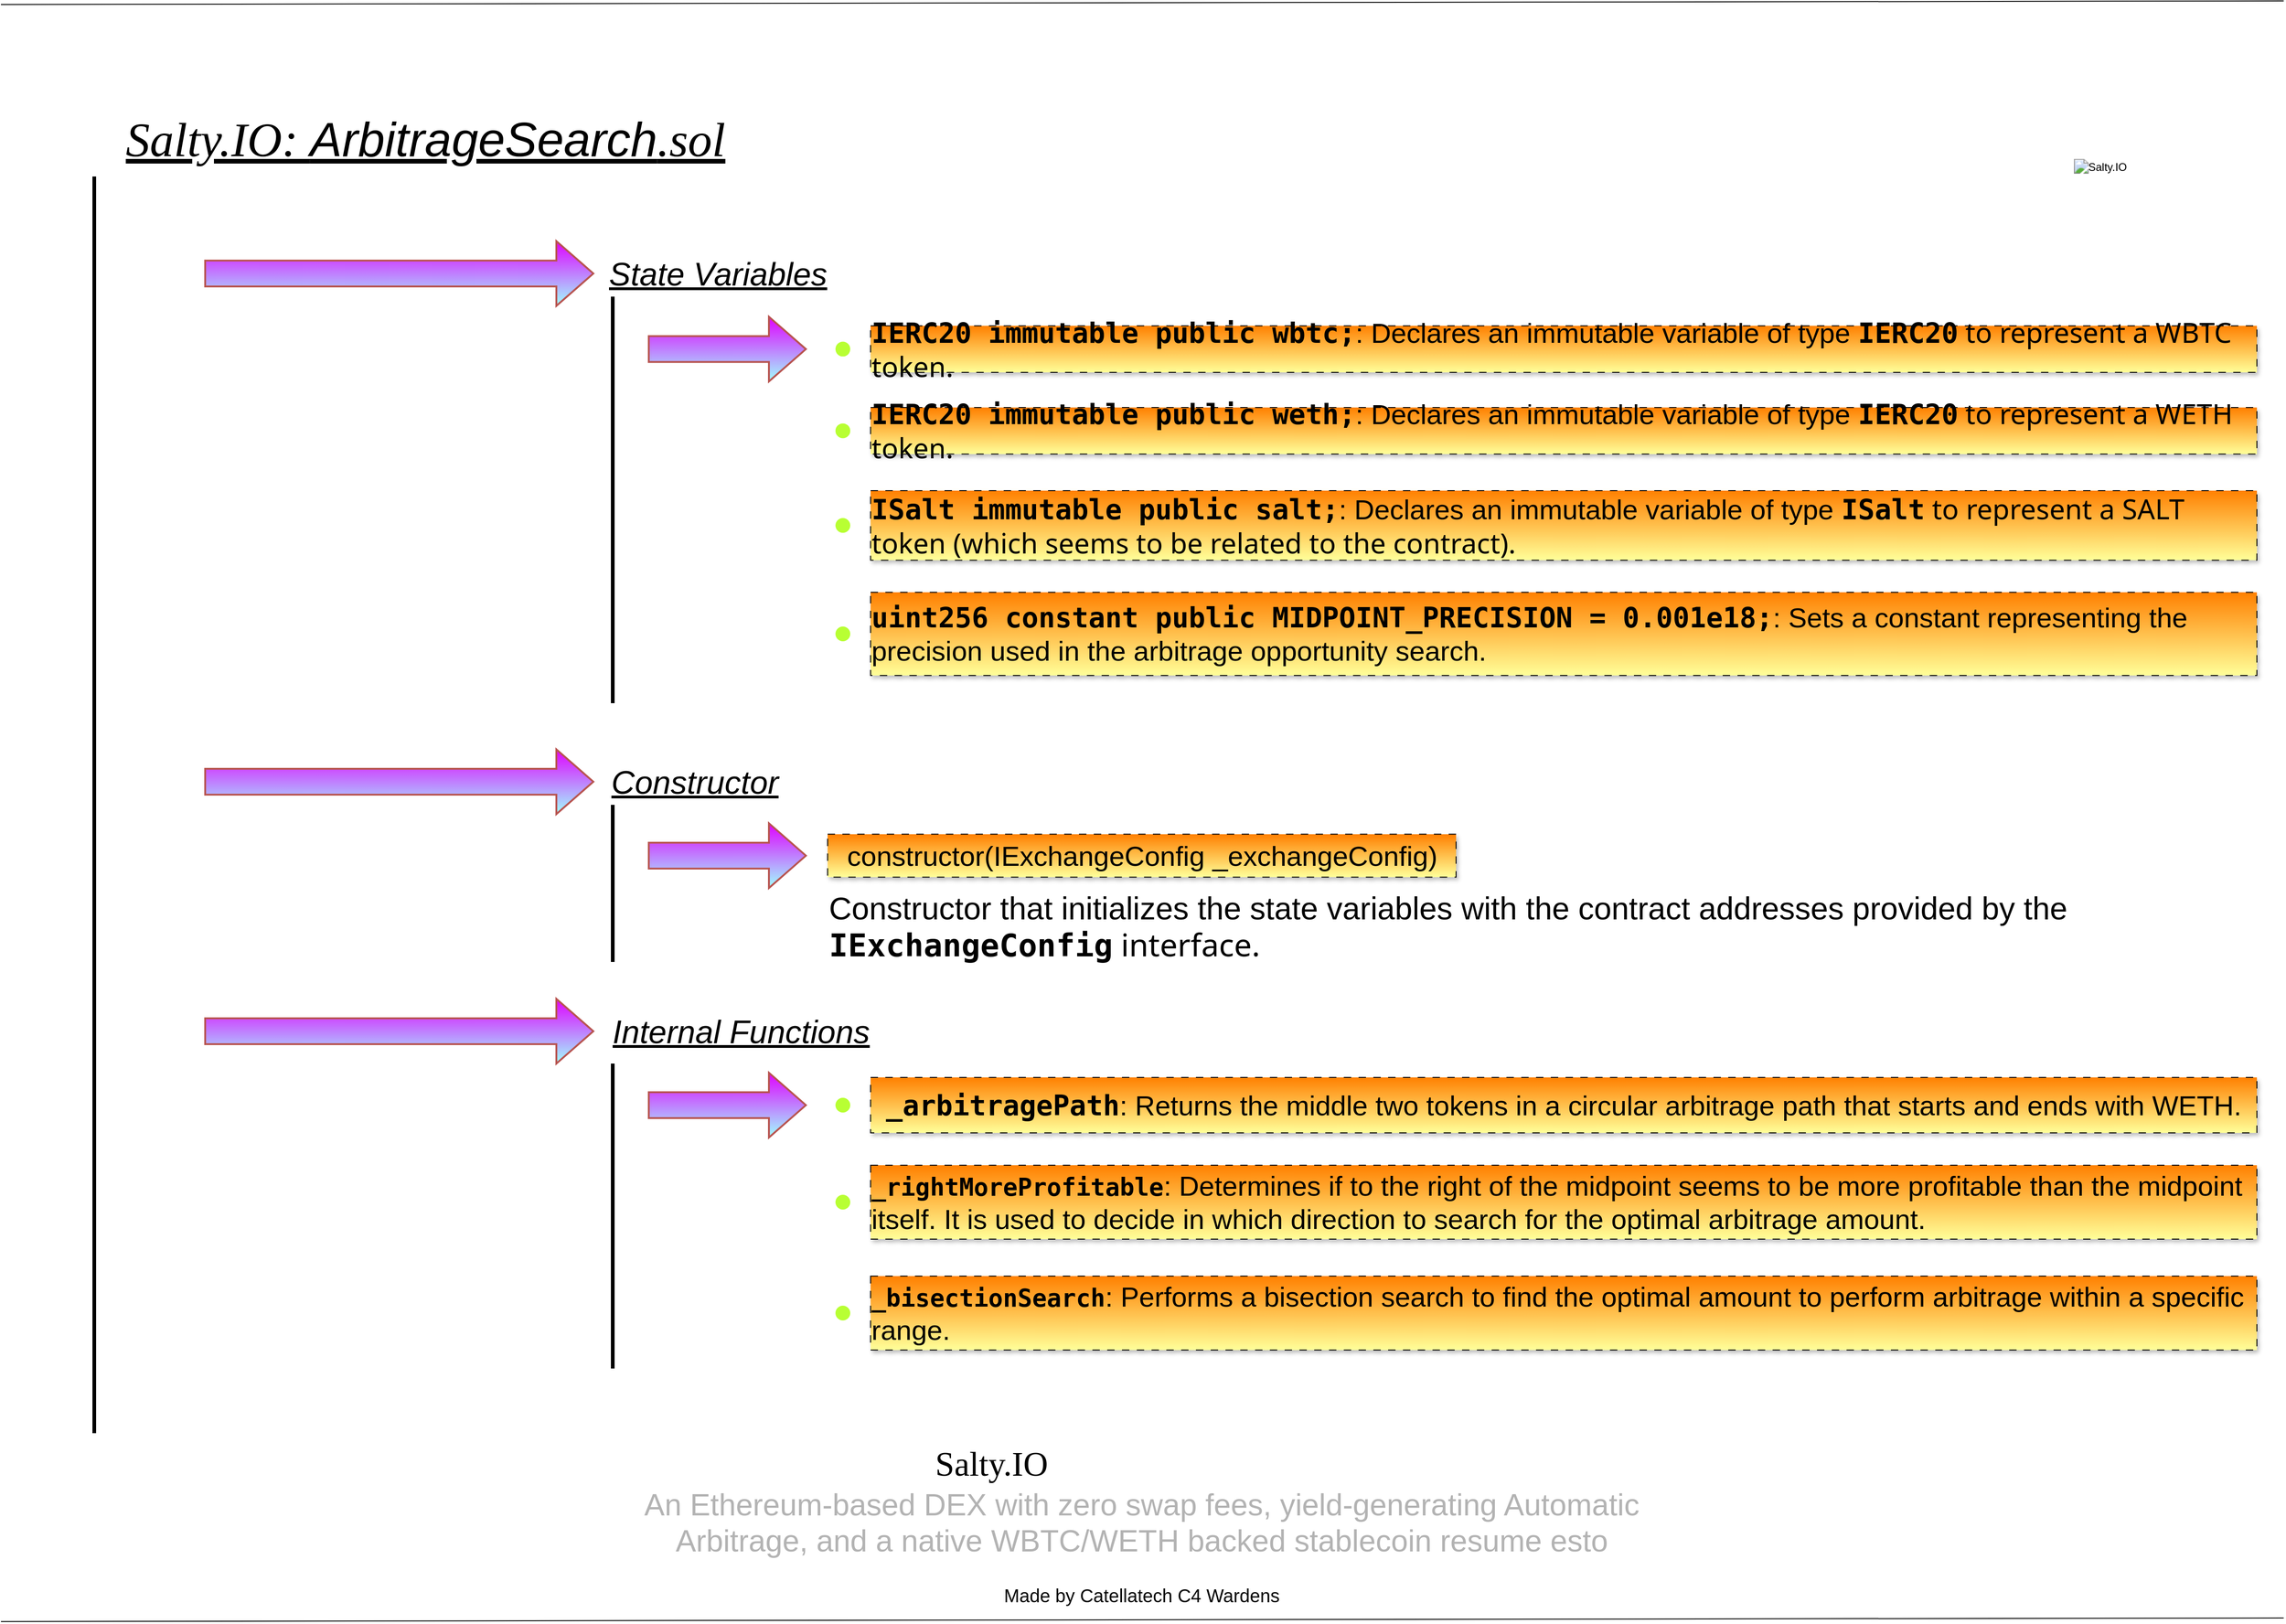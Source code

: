 <mxfile version="23.0.2" type="github">
  <diagram name="Página-1" id="WYHWb9xNBGUlFSOw_rcy">
    <mxGraphModel dx="2812" dy="1070" grid="1" gridSize="10" guides="1" tooltips="1" connect="1" arrows="1" fold="1" page="1" pageScale="1" pageWidth="827" pageHeight="1169" math="0" shadow="0">
      <root>
        <mxCell id="0" />
        <mxCell id="1" parent="0" />
        <mxCell id="pREkOzerDwGeRCU7FLr3-1" value="" style="html=1;shadow=0;align=center;verticalAlign=middle;shape=mxgraph.arrows2.arrow;dy=0.6;dx=40;direction=east;notch=0;rounded=0;fontFamily=Helvetica;fontSize=12;fontColor=default;fillColor=#DF00FF;gradientColor=#a0fefd;strokeColor=#b85450;strokeWidth=2;" vertex="1" parent="1">
          <mxGeometry x="-600" y="300" width="420" height="70" as="geometry" />
        </mxCell>
        <mxCell id="pREkOzerDwGeRCU7FLr3-2" value="&lt;div style=&quot;text-align: left;&quot;&gt;&lt;font style=&quot;font-size: 35px;&quot;&gt;&lt;i style=&quot;&quot;&gt;&lt;u style=&quot;&quot;&gt;State Variables&lt;/u&gt;&lt;/i&gt;&lt;/font&gt;&lt;br&gt;&lt;/div&gt;" style="rounded=0;whiteSpace=wrap;html=1;fontFamily=Helvetica;fontSize=11;fillColor=none;align=center;dashed=1;strokeWidth=3;strokeColor=none;" vertex="1" parent="1">
          <mxGeometry x="-170" y="312.24" width="250" height="45.52" as="geometry" />
        </mxCell>
        <mxCell id="pREkOzerDwGeRCU7FLr3-3" value="&lt;font style=&quot;font-size: 20px;&quot;&gt;Made by Catellatech C4 Wardens&lt;/font&gt;" style="text;html=1;strokeColor=none;fillColor=none;align=center;verticalAlign=middle;whiteSpace=wrap;rounded=0;" vertex="1" parent="1">
          <mxGeometry x="256" y="1740" width="314.5" height="50" as="geometry" />
        </mxCell>
        <mxCell id="pREkOzerDwGeRCU7FLr3-4" value="" style="endArrow=none;html=1;rounded=0;" edge="1" parent="1">
          <mxGeometry relative="1" as="geometry">
            <mxPoint x="-821" y="1793.87" as="sourcePoint" />
            <mxPoint x="1649" y="1790" as="targetPoint" />
            <Array as="points" />
          </mxGeometry>
        </mxCell>
        <mxCell id="pREkOzerDwGeRCU7FLr3-5" value="" style="resizable=0;html=1;whiteSpace=wrap;align=right;verticalAlign=bottom;" connectable="0" vertex="1" parent="pREkOzerDwGeRCU7FLr3-4">
          <mxGeometry x="1" relative="1" as="geometry" />
        </mxCell>
        <mxCell id="pREkOzerDwGeRCU7FLr3-6" value="" style="endArrow=none;html=1;rounded=0;" edge="1" parent="1">
          <mxGeometry relative="1" as="geometry">
            <mxPoint x="-821" y="43.87" as="sourcePoint" />
            <mxPoint x="1649" y="40" as="targetPoint" />
          </mxGeometry>
        </mxCell>
        <mxCell id="pREkOzerDwGeRCU7FLr3-7" value="" style="resizable=0;html=1;whiteSpace=wrap;align=right;verticalAlign=bottom;" connectable="0" vertex="1" parent="pREkOzerDwGeRCU7FLr3-6">
          <mxGeometry x="1" relative="1" as="geometry" />
        </mxCell>
        <mxCell id="pREkOzerDwGeRCU7FLr3-8" value="" style="line;strokeWidth=4;direction=south;html=1;" vertex="1" parent="1">
          <mxGeometry x="-729.5" y="230" width="19" height="1360" as="geometry" />
        </mxCell>
        <mxCell id="pREkOzerDwGeRCU7FLr3-9" value="" style="line;strokeWidth=4;direction=south;html=1;" vertex="1" parent="1">
          <mxGeometry x="-174" y="360" width="30" height="440" as="geometry" />
        </mxCell>
        <mxCell id="pREkOzerDwGeRCU7FLr3-10" value="" style="html=1;shadow=0;align=center;verticalAlign=middle;shape=mxgraph.arrows2.arrow;dy=0.6;dx=40;direction=east;notch=0;rounded=0;fontFamily=Helvetica;fontSize=12;fontColor=default;fillColor=#DF00FF;gradientColor=#a0fefd;strokeColor=#b85450;strokeWidth=2;" vertex="1" parent="1">
          <mxGeometry x="-120" y="381.81" width="170" height="70" as="geometry" />
        </mxCell>
        <mxCell id="pREkOzerDwGeRCU7FLr3-12" value="&lt;div style=&quot;text-align: left;&quot;&gt;&lt;font style=&quot;font-size: 52px;&quot; face=&quot;Verdana&quot;&gt;&lt;i&gt;&lt;u&gt;Salty.IO:&amp;nbsp;&lt;/u&gt;&lt;/i&gt;&lt;/font&gt;&lt;font style=&quot;font-size: 52px;&quot;&gt;&lt;i&gt;&lt;u&gt;ArbitrageSearch&lt;/u&gt;&lt;/i&gt;&lt;/font&gt;&lt;font style=&quot;font-size: 52px;&quot; face=&quot;Verdana&quot;&gt;&lt;i&gt;&lt;u&gt;.sol&lt;/u&gt;&lt;/i&gt;&lt;/font&gt;&lt;/div&gt;" style="rounded=0;whiteSpace=wrap;html=1;fontFamily=Helvetica;fontSize=11;fillColor=none;align=center;dashed=1;strokeWidth=3;strokeColor=none;" vertex="1" parent="1">
          <mxGeometry x="-733" y="140" width="743" height="100" as="geometry" />
        </mxCell>
        <mxCell id="pREkOzerDwGeRCU7FLr3-16" value="" style="shape=waypoint;sketch=0;fillStyle=solid;size=6;pointerEvents=1;points=[];fillColor=none;resizable=0;rotatable=0;perimeter=centerPerimeter;snapToPoint=1;rounded=0;strokeWidth=6;align=center;verticalAlign=middle;fontFamily=Helvetica;fontSize=11;fontColor=default;html=1;strokeColor=#B8FF33;" vertex="1" parent="1">
          <mxGeometry x="80" y="406.81" width="20" height="20" as="geometry" />
        </mxCell>
        <mxCell id="pREkOzerDwGeRCU7FLr3-22" value="&lt;div style=&quot;text-align: left; font-size: 30px;&quot;&gt;&lt;code style=&quot;border: 0px solid rgb(217, 217, 227); box-sizing: border-box; --tw-border-spacing-x: 0; --tw-border-spacing-y: 0; --tw-translate-x: 0; --tw-translate-y: 0; --tw-rotate: 0; --tw-skew-x: 0; --tw-skew-y: 0; --tw-scale-x: 1; --tw-scale-y: 1; --tw-pan-x: ; --tw-pan-y: ; --tw-pinch-zoom: ; --tw-scroll-snap-strictness: proximity; --tw-gradient-from-position: ; --tw-gradient-via-position: ; --tw-gradient-to-position: ; --tw-ordinal: ; --tw-slashed-zero: ; --tw-numeric-figure: ; --tw-numeric-spacing: ; --tw-numeric-fraction: ; --tw-ring-inset: ; --tw-ring-offset-width: 0px; --tw-ring-offset-color: #fff; --tw-ring-color: rgba(69,89,164,.5); --tw-ring-offset-shadow: 0 0 transparent; --tw-ring-shadow: 0 0 transparent; --tw-shadow: 0 0 transparent; --tw-shadow-colored: 0 0 transparent; --tw-blur: ; --tw-brightness: ; --tw-contrast: ; --tw-grayscale: ; --tw-hue-rotate: ; --tw-invert: ; --tw-saturate: ; --tw-sepia: ; --tw-drop-shadow: ; --tw-backdrop-blur: ; --tw-backdrop-brightness: ; --tw-backdrop-contrast: ; --tw-backdrop-grayscale: ; --tw-backdrop-hue-rotate: ; --tw-backdrop-invert: ; --tw-backdrop-opacity: ; --tw-backdrop-saturate: ; --tw-backdrop-sepia: ; font-weight: 600; font-family: &amp;quot;Söhne Mono&amp;quot;, Monaco, &amp;quot;Andale Mono&amp;quot;, &amp;quot;Ubuntu Mono&amp;quot;, monospace !important;&quot;&gt;IERC20 immutable public wbtc;&lt;/code&gt;: Declares an immutable variable of type &lt;code style=&quot;border: 0px solid rgb(217, 217, 227); box-sizing: border-box; --tw-border-spacing-x: 0; --tw-border-spacing-y: 0; --tw-translate-x: 0; --tw-translate-y: 0; --tw-rotate: 0; --tw-skew-x: 0; --tw-skew-y: 0; --tw-scale-x: 1; --tw-scale-y: 1; --tw-pan-x: ; --tw-pan-y: ; --tw-pinch-zoom: ; --tw-scroll-snap-strictness: proximity; --tw-gradient-from-position: ; --tw-gradient-via-position: ; --tw-gradient-to-position: ; --tw-ordinal: ; --tw-slashed-zero: ; --tw-numeric-figure: ; --tw-numeric-spacing: ; --tw-numeric-fraction: ; --tw-ring-inset: ; --tw-ring-offset-width: 0px; --tw-ring-offset-color: #fff; --tw-ring-color: rgba(69,89,164,.5); --tw-ring-offset-shadow: 0 0 transparent; --tw-ring-shadow: 0 0 transparent; --tw-shadow: 0 0 transparent; --tw-shadow-colored: 0 0 transparent; --tw-blur: ; --tw-brightness: ; --tw-contrast: ; --tw-grayscale: ; --tw-hue-rotate: ; --tw-invert: ; --tw-saturate: ; --tw-sepia: ; --tw-drop-shadow: ; --tw-backdrop-blur: ; --tw-backdrop-brightness: ; --tw-backdrop-contrast: ; --tw-backdrop-grayscale: ; --tw-backdrop-hue-rotate: ; --tw-backdrop-invert: ; --tw-backdrop-opacity: ; --tw-backdrop-saturate: ; --tw-backdrop-sepia: ; font-weight: 600; font-family: &amp;quot;Söhne Mono&amp;quot;, Monaco, &amp;quot;Andale Mono&amp;quot;, &amp;quot;Ubuntu Mono&amp;quot;, monospace !important;&quot;&gt;IERC20&lt;/code&gt;&lt;span style=&quot;font-family: Söhne, ui-sans-serif, system-ui, -apple-system, &amp;quot;Segoe UI&amp;quot;, Roboto, Ubuntu, Cantarell, &amp;quot;Noto Sans&amp;quot;, sans-serif, &amp;quot;Helvetica Neue&amp;quot;, Arial, &amp;quot;Apple Color Emoji&amp;quot;, &amp;quot;Segoe UI Emoji&amp;quot;, &amp;quot;Segoe UI Symbol&amp;quot;, &amp;quot;Noto Color Emoji&amp;quot;;&quot;&gt; to represent a WBTC token.&lt;/span&gt;&lt;br&gt;&lt;/div&gt;" style="rounded=0;whiteSpace=wrap;html=1;fontFamily=Helvetica;fontSize=11;fillColor=#FF8000;align=center;strokeWidth=1;strokeColor=#000000;gradientColor=#FFFF99;glass=0;shadow=1;dashed=1;dashPattern=8 8;" vertex="1" parent="1">
          <mxGeometry x="120" y="391.6" width="1500" height="50.41" as="geometry" />
        </mxCell>
        <mxCell id="pREkOzerDwGeRCU7FLr3-38" value="&lt;div style=&quot;font-size: 30px;&quot;&gt;constructor(IExchangeConfig _exchangeConfig)&lt;br&gt;&lt;/div&gt;" style="rounded=0;whiteSpace=wrap;html=1;fontFamily=Helvetica;fontSize=11;fontColor=default;gradientColor=#FFFF99;fillColor=#FF8000;align=center;dashed=1;strokeWidth=1;strokeColor=#000000;glass=0;shadow=1;movable=1;resizable=1;rotatable=1;deletable=1;editable=1;locked=0;connectable=1;dashPattern=8 8;" vertex="1" parent="1">
          <mxGeometry x="73.5" y="941.81" width="680" height="46.38" as="geometry" />
        </mxCell>
        <mxCell id="pREkOzerDwGeRCU7FLr3-68" value="&lt;div style=&quot;&quot;&gt;&lt;div style=&quot;line-height: 19px;&quot;&gt;&lt;img alt=&quot;Salty.IO&quot; src=&quot;https://code4rena.com/_next/image?url=https://storage.googleapis.com/cdn-c4-uploads-v0/uploads/TEwB4jYYdhM.0&amp;amp;w=256&amp;amp;q=75&quot;&gt;&lt;br&gt;&lt;/div&gt;&lt;/div&gt;" style="text;html=1;strokeColor=none;fillColor=none;align=center;verticalAlign=middle;whiteSpace=wrap;rounded=0;" vertex="1" parent="1">
          <mxGeometry x="1340" y="100" width="221" height="240" as="geometry" />
        </mxCell>
        <mxCell id="pREkOzerDwGeRCU7FLr3-71" value="&lt;h1 style=&quot;border: none; background-image: none; background-position: initial; background-size: initial; background-repeat: initial; background-attachment: initial; background-origin: initial; background-clip: initial; box-sizing: border-box; margin: 0.25em 0px 0.25rem; padding: 0px; vertical-align: baseline; line-height: 28.8px; text-align: start;&quot; class=&quot;type__headline__xs&quot;&gt;&lt;font style=&quot;border-color: var(--border-color); font-size: 37px; font-weight: normal;&quot; face=&quot;Verdana&quot;&gt;&amp;nbsp; &amp;nbsp; &amp;nbsp; &amp;nbsp; &amp;nbsp; &amp;nbsp; &amp;nbsp; &amp;nbsp; &amp;nbsp; &amp;nbsp; &amp;nbsp; &amp;nbsp; &amp;nbsp; &amp;nbsp; &amp;nbsp; &amp;nbsp; &amp;nbsp; &amp;nbsp; Salty.IO&lt;/font&gt;&lt;/h1&gt;&lt;div style=&quot;font-size: 33px;&quot;&gt;&lt;/div&gt;&lt;font style=&quot;font-size: 33px;&quot;&gt;&lt;font color=&quot;#b3b3b3&quot;&gt;An Ethereum-based DEX with zero swap fees, yield-generating Automatic Arbitrage, and a native WBTC/WETH backed stablecoin resume esto &lt;/font&gt;&lt;br&gt;&lt;/font&gt;" style="text;html=1;strokeColor=none;fillColor=none;align=center;verticalAlign=middle;whiteSpace=wrap;rounded=0;fontSize=11;fontFamily=Helvetica;fontColor=default;" vertex="1" parent="1">
          <mxGeometry x="-144" y="1600" width="1115" height="130" as="geometry" />
        </mxCell>
        <mxCell id="pREkOzerDwGeRCU7FLr3-72" value="" style="shape=waypoint;sketch=0;fillStyle=solid;size=6;pointerEvents=1;points=[];fillColor=none;resizable=0;rotatable=0;perimeter=centerPerimeter;snapToPoint=1;rounded=0;strokeWidth=6;align=center;verticalAlign=middle;fontFamily=Helvetica;fontSize=11;fontColor=default;html=1;strokeColor=#B8FF33;" vertex="1" parent="1">
          <mxGeometry x="80" y="495.2" width="20" height="20" as="geometry" />
        </mxCell>
        <mxCell id="pREkOzerDwGeRCU7FLr3-73" value="" style="shape=waypoint;sketch=0;fillStyle=solid;size=6;pointerEvents=1;points=[];fillColor=none;resizable=0;rotatable=0;perimeter=centerPerimeter;snapToPoint=1;rounded=0;strokeWidth=6;align=center;verticalAlign=middle;fontFamily=Helvetica;fontSize=11;fontColor=default;html=1;strokeColor=#B8FF33;" vertex="1" parent="1">
          <mxGeometry x="80" y="715" width="20" height="20" as="geometry" />
        </mxCell>
        <mxCell id="pREkOzerDwGeRCU7FLr3-74" value="" style="shape=waypoint;sketch=0;fillStyle=solid;size=6;pointerEvents=1;points=[];fillColor=none;resizable=0;rotatable=0;perimeter=centerPerimeter;snapToPoint=1;rounded=0;strokeWidth=6;align=center;verticalAlign=middle;fontFamily=Helvetica;fontSize=11;fontColor=default;html=1;strokeColor=#B8FF33;" vertex="1" parent="1">
          <mxGeometry x="80" y="597.6" width="20" height="20" as="geometry" />
        </mxCell>
        <mxCell id="pREkOzerDwGeRCU7FLr3-75" value="&lt;div style=&quot;text-align: left; font-size: 30px;&quot;&gt;&lt;code style=&quot;border: 0px solid rgb(217, 217, 227); box-sizing: border-box; --tw-border-spacing-x: 0; --tw-border-spacing-y: 0; --tw-translate-x: 0; --tw-translate-y: 0; --tw-rotate: 0; --tw-skew-x: 0; --tw-skew-y: 0; --tw-scale-x: 1; --tw-scale-y: 1; --tw-pan-x: ; --tw-pan-y: ; --tw-pinch-zoom: ; --tw-scroll-snap-strictness: proximity; --tw-gradient-from-position: ; --tw-gradient-via-position: ; --tw-gradient-to-position: ; --tw-ordinal: ; --tw-slashed-zero: ; --tw-numeric-figure: ; --tw-numeric-spacing: ; --tw-numeric-fraction: ; --tw-ring-inset: ; --tw-ring-offset-width: 0px; --tw-ring-offset-color: #fff; --tw-ring-color: rgba(69,89,164,.5); --tw-ring-offset-shadow: 0 0 transparent; --tw-ring-shadow: 0 0 transparent; --tw-shadow: 0 0 transparent; --tw-shadow-colored: 0 0 transparent; --tw-blur: ; --tw-brightness: ; --tw-contrast: ; --tw-grayscale: ; --tw-hue-rotate: ; --tw-invert: ; --tw-saturate: ; --tw-sepia: ; --tw-drop-shadow: ; --tw-backdrop-blur: ; --tw-backdrop-brightness: ; --tw-backdrop-contrast: ; --tw-backdrop-grayscale: ; --tw-backdrop-hue-rotate: ; --tw-backdrop-invert: ; --tw-backdrop-opacity: ; --tw-backdrop-saturate: ; --tw-backdrop-sepia: ; font-weight: 600; font-family: &amp;quot;Söhne Mono&amp;quot;, Monaco, &amp;quot;Andale Mono&amp;quot;, &amp;quot;Ubuntu Mono&amp;quot;, monospace !important;&quot;&gt;IERC20 immutable public weth;&lt;/code&gt;: Declares an immutable variable of type &lt;code style=&quot;border: 0px solid rgb(217, 217, 227); box-sizing: border-box; --tw-border-spacing-x: 0; --tw-border-spacing-y: 0; --tw-translate-x: 0; --tw-translate-y: 0; --tw-rotate: 0; --tw-skew-x: 0; --tw-skew-y: 0; --tw-scale-x: 1; --tw-scale-y: 1; --tw-pan-x: ; --tw-pan-y: ; --tw-pinch-zoom: ; --tw-scroll-snap-strictness: proximity; --tw-gradient-from-position: ; --tw-gradient-via-position: ; --tw-gradient-to-position: ; --tw-ordinal: ; --tw-slashed-zero: ; --tw-numeric-figure: ; --tw-numeric-spacing: ; --tw-numeric-fraction: ; --tw-ring-inset: ; --tw-ring-offset-width: 0px; --tw-ring-offset-color: #fff; --tw-ring-color: rgba(69,89,164,.5); --tw-ring-offset-shadow: 0 0 transparent; --tw-ring-shadow: 0 0 transparent; --tw-shadow: 0 0 transparent; --tw-shadow-colored: 0 0 transparent; --tw-blur: ; --tw-brightness: ; --tw-contrast: ; --tw-grayscale: ; --tw-hue-rotate: ; --tw-invert: ; --tw-saturate: ; --tw-sepia: ; --tw-drop-shadow: ; --tw-backdrop-blur: ; --tw-backdrop-brightness: ; --tw-backdrop-contrast: ; --tw-backdrop-grayscale: ; --tw-backdrop-hue-rotate: ; --tw-backdrop-invert: ; --tw-backdrop-opacity: ; --tw-backdrop-saturate: ; --tw-backdrop-sepia: ; font-weight: 600; font-family: &amp;quot;Söhne Mono&amp;quot;, Monaco, &amp;quot;Andale Mono&amp;quot;, &amp;quot;Ubuntu Mono&amp;quot;, monospace !important;&quot;&gt;IERC20&lt;/code&gt;&lt;span style=&quot;font-family: Söhne, ui-sans-serif, system-ui, -apple-system, &amp;quot;Segoe UI&amp;quot;, Roboto, Ubuntu, Cantarell, &amp;quot;Noto Sans&amp;quot;, sans-serif, &amp;quot;Helvetica Neue&amp;quot;, Arial, &amp;quot;Apple Color Emoji&amp;quot;, &amp;quot;Segoe UI Emoji&amp;quot;, &amp;quot;Segoe UI Symbol&amp;quot;, &amp;quot;Noto Color Emoji&amp;quot;;&quot;&gt; to represent a WETH token.&lt;/span&gt;&lt;br&gt;&lt;/div&gt;" style="rounded=0;whiteSpace=wrap;html=1;fontFamily=Helvetica;fontSize=11;fillColor=#FF8000;align=center;strokeWidth=1;strokeColor=#000000;gradientColor=#FFFF99;glass=0;shadow=1;dashed=1;dashPattern=8 8;" vertex="1" parent="1">
          <mxGeometry x="120" y="480" width="1500" height="50.41" as="geometry" />
        </mxCell>
        <mxCell id="pREkOzerDwGeRCU7FLr3-76" value="&lt;div style=&quot;text-align: left; font-size: 30px;&quot;&gt;&lt;code style=&quot;border: 0px solid rgb(217, 217, 227); box-sizing: border-box; --tw-border-spacing-x: 0; --tw-border-spacing-y: 0; --tw-translate-x: 0; --tw-translate-y: 0; --tw-rotate: 0; --tw-skew-x: 0; --tw-skew-y: 0; --tw-scale-x: 1; --tw-scale-y: 1; --tw-pan-x: ; --tw-pan-y: ; --tw-pinch-zoom: ; --tw-scroll-snap-strictness: proximity; --tw-gradient-from-position: ; --tw-gradient-via-position: ; --tw-gradient-to-position: ; --tw-ordinal: ; --tw-slashed-zero: ; --tw-numeric-figure: ; --tw-numeric-spacing: ; --tw-numeric-fraction: ; --tw-ring-inset: ; --tw-ring-offset-width: 0px; --tw-ring-offset-color: #fff; --tw-ring-color: rgba(69,89,164,.5); --tw-ring-offset-shadow: 0 0 transparent; --tw-ring-shadow: 0 0 transparent; --tw-shadow: 0 0 transparent; --tw-shadow-colored: 0 0 transparent; --tw-blur: ; --tw-brightness: ; --tw-contrast: ; --tw-grayscale: ; --tw-hue-rotate: ; --tw-invert: ; --tw-saturate: ; --tw-sepia: ; --tw-drop-shadow: ; --tw-backdrop-blur: ; --tw-backdrop-brightness: ; --tw-backdrop-contrast: ; --tw-backdrop-grayscale: ; --tw-backdrop-hue-rotate: ; --tw-backdrop-invert: ; --tw-backdrop-opacity: ; --tw-backdrop-saturate: ; --tw-backdrop-sepia: ; font-weight: 600; font-family: &amp;quot;Söhne Mono&amp;quot;, Monaco, &amp;quot;Andale Mono&amp;quot;, &amp;quot;Ubuntu Mono&amp;quot;, monospace !important;&quot;&gt;ISalt immutable public salt;&lt;/code&gt;: Declares an immutable variable of type &lt;code style=&quot;border: 0px solid rgb(217, 217, 227); box-sizing: border-box; --tw-border-spacing-x: 0; --tw-border-spacing-y: 0; --tw-translate-x: 0; --tw-translate-y: 0; --tw-rotate: 0; --tw-skew-x: 0; --tw-skew-y: 0; --tw-scale-x: 1; --tw-scale-y: 1; --tw-pan-x: ; --tw-pan-y: ; --tw-pinch-zoom: ; --tw-scroll-snap-strictness: proximity; --tw-gradient-from-position: ; --tw-gradient-via-position: ; --tw-gradient-to-position: ; --tw-ordinal: ; --tw-slashed-zero: ; --tw-numeric-figure: ; --tw-numeric-spacing: ; --tw-numeric-fraction: ; --tw-ring-inset: ; --tw-ring-offset-width: 0px; --tw-ring-offset-color: #fff; --tw-ring-color: rgba(69,89,164,.5); --tw-ring-offset-shadow: 0 0 transparent; --tw-ring-shadow: 0 0 transparent; --tw-shadow: 0 0 transparent; --tw-shadow-colored: 0 0 transparent; --tw-blur: ; --tw-brightness: ; --tw-contrast: ; --tw-grayscale: ; --tw-hue-rotate: ; --tw-invert: ; --tw-saturate: ; --tw-sepia: ; --tw-drop-shadow: ; --tw-backdrop-blur: ; --tw-backdrop-brightness: ; --tw-backdrop-contrast: ; --tw-backdrop-grayscale: ; --tw-backdrop-hue-rotate: ; --tw-backdrop-invert: ; --tw-backdrop-opacity: ; --tw-backdrop-saturate: ; --tw-backdrop-sepia: ; font-weight: 600; font-family: &amp;quot;Söhne Mono&amp;quot;, Monaco, &amp;quot;Andale Mono&amp;quot;, &amp;quot;Ubuntu Mono&amp;quot;, monospace !important;&quot;&gt;ISalt&lt;/code&gt;&lt;span style=&quot;font-family: Söhne, ui-sans-serif, system-ui, -apple-system, &amp;quot;Segoe UI&amp;quot;, Roboto, Ubuntu, Cantarell, &amp;quot;Noto Sans&amp;quot;, sans-serif, &amp;quot;Helvetica Neue&amp;quot;, Arial, &amp;quot;Apple Color Emoji&amp;quot;, &amp;quot;Segoe UI Emoji&amp;quot;, &amp;quot;Segoe UI Symbol&amp;quot;, &amp;quot;Noto Color Emoji&amp;quot;;&quot;&gt; to represent a SALT token (which seems to be related to the contract).&lt;/span&gt;&lt;br&gt;&lt;/div&gt;" style="rounded=0;whiteSpace=wrap;html=1;fontFamily=Helvetica;fontSize=11;fillColor=#FF8000;align=center;strokeWidth=1;strokeColor=#000000;gradientColor=#FFFF99;glass=0;shadow=1;dashed=1;dashPattern=8 8;" vertex="1" parent="1">
          <mxGeometry x="120" y="570" width="1500" height="75.2" as="geometry" />
        </mxCell>
        <mxCell id="pREkOzerDwGeRCU7FLr3-77" value="&lt;div style=&quot;text-align: left; font-size: 30px;&quot;&gt;&lt;code style=&quot;border: 0px solid rgb(217, 217, 227); box-sizing: border-box; --tw-border-spacing-x: 0; --tw-border-spacing-y: 0; --tw-translate-x: 0; --tw-translate-y: 0; --tw-rotate: 0; --tw-skew-x: 0; --tw-skew-y: 0; --tw-scale-x: 1; --tw-scale-y: 1; --tw-pan-x: ; --tw-pan-y: ; --tw-pinch-zoom: ; --tw-scroll-snap-strictness: proximity; --tw-gradient-from-position: ; --tw-gradient-via-position: ; --tw-gradient-to-position: ; --tw-ordinal: ; --tw-slashed-zero: ; --tw-numeric-figure: ; --tw-numeric-spacing: ; --tw-numeric-fraction: ; --tw-ring-inset: ; --tw-ring-offset-width: 0px; --tw-ring-offset-color: #fff; --tw-ring-color: rgba(69,89,164,.5); --tw-ring-offset-shadow: 0 0 transparent; --tw-ring-shadow: 0 0 transparent; --tw-shadow: 0 0 transparent; --tw-shadow-colored: 0 0 transparent; --tw-blur: ; --tw-brightness: ; --tw-contrast: ; --tw-grayscale: ; --tw-hue-rotate: ; --tw-invert: ; --tw-saturate: ; --tw-sepia: ; --tw-drop-shadow: ; --tw-backdrop-blur: ; --tw-backdrop-brightness: ; --tw-backdrop-contrast: ; --tw-backdrop-grayscale: ; --tw-backdrop-hue-rotate: ; --tw-backdrop-invert: ; --tw-backdrop-opacity: ; --tw-backdrop-saturate: ; --tw-backdrop-sepia: ; font-weight: 600; font-family: &amp;quot;Söhne Mono&amp;quot;, Monaco, &amp;quot;Andale Mono&amp;quot;, &amp;quot;Ubuntu Mono&amp;quot;, monospace !important;&quot;&gt;uint256 constant public MIDPOINT_PRECISION = 0.001e18;&lt;/code&gt;: Sets a constant representing the precision used in the arbitrage opportunity search.&lt;br&gt;&lt;/div&gt;" style="rounded=0;whiteSpace=wrap;html=1;fontFamily=Helvetica;fontSize=11;fillColor=#FF8000;align=center;strokeWidth=1;strokeColor=#000000;gradientColor=#FFFF99;glass=0;shadow=1;dashed=1;dashPattern=8 8;" vertex="1" parent="1">
          <mxGeometry x="120" y="680" width="1500" height="90" as="geometry" />
        </mxCell>
        <mxCell id="pREkOzerDwGeRCU7FLr3-78" value="" style="html=1;shadow=0;align=center;verticalAlign=middle;shape=mxgraph.arrows2.arrow;dy=0.6;dx=40;direction=east;notch=0;rounded=0;fontFamily=Helvetica;fontSize=12;fontColor=default;fillColor=#DF00FF;gradientColor=#a0fefd;strokeColor=#b85450;strokeWidth=2;" vertex="1" parent="1">
          <mxGeometry x="-600" y="850" width="420" height="70" as="geometry" />
        </mxCell>
        <mxCell id="pREkOzerDwGeRCU7FLr3-79" value="&lt;div style=&quot;text-align: left;&quot;&gt;&lt;i&gt;&lt;font style=&quot;font-size: 35px;&quot;&gt;&lt;u&gt;Constructor&lt;/u&gt;&lt;/font&gt;&lt;/i&gt;&lt;br&gt;&lt;/div&gt;" style="rounded=0;whiteSpace=wrap;html=1;fontFamily=Helvetica;fontSize=11;fillColor=none;align=center;dashed=1;strokeWidth=3;strokeColor=none;" vertex="1" parent="1">
          <mxGeometry x="-170" y="862.24" width="200" height="45.52" as="geometry" />
        </mxCell>
        <mxCell id="pREkOzerDwGeRCU7FLr3-80" value="" style="line;strokeWidth=4;direction=south;html=1;" vertex="1" parent="1">
          <mxGeometry x="-174" y="910" width="30" height="170" as="geometry" />
        </mxCell>
        <mxCell id="pREkOzerDwGeRCU7FLr3-81" value="" style="html=1;shadow=0;align=center;verticalAlign=middle;shape=mxgraph.arrows2.arrow;dy=0.6;dx=40;direction=east;notch=0;rounded=0;fontFamily=Helvetica;fontSize=12;fontColor=default;fillColor=#DF00FF;gradientColor=#a0fefd;strokeColor=#b85450;strokeWidth=2;" vertex="1" parent="1">
          <mxGeometry x="-120" y="930" width="170" height="70" as="geometry" />
        </mxCell>
        <mxCell id="pREkOzerDwGeRCU7FLr3-82" value="&lt;h1 style=&quot;text-align: left; background-image: none; background-position: initial; background-size: initial; background-repeat: initial; background-attachment: initial; background-origin: initial; background-clip: initial; border: none; box-sizing: border-box; margin: 0.25em 0px 0.25rem; padding: 0px; vertical-align: baseline; line-height: 115%; font-size: 34px;&quot; class=&quot;type__headline__xs&quot;&gt;&lt;span style=&quot;font-weight: normal;&quot;&gt;Constructor that initializes the state variables with the contract addresses provided by the &lt;/span&gt;&lt;code style=&quot;border: 0px solid rgb(217, 217, 227); box-sizing: border-box; --tw-border-spacing-x: 0; --tw-border-spacing-y: 0; --tw-translate-x: 0; --tw-translate-y: 0; --tw-rotate: 0; --tw-skew-x: 0; --tw-skew-y: 0; --tw-scale-x: 1; --tw-scale-y: 1; --tw-pan-x: ; --tw-pan-y: ; --tw-pinch-zoom: ; --tw-scroll-snap-strictness: proximity; --tw-gradient-from-position: ; --tw-gradient-via-position: ; --tw-gradient-to-position: ; --tw-ordinal: ; --tw-slashed-zero: ; --tw-numeric-figure: ; --tw-numeric-spacing: ; --tw-numeric-fraction: ; --tw-ring-inset: ; --tw-ring-offset-width: 0px; --tw-ring-offset-color: #fff; --tw-ring-color: rgba(69,89,164,.5); --tw-ring-offset-shadow: 0 0 transparent; --tw-ring-shadow: 0 0 transparent; --tw-shadow: 0 0 transparent; --tw-shadow-colored: 0 0 transparent; --tw-blur: ; --tw-brightness: ; --tw-contrast: ; --tw-grayscale: ; --tw-hue-rotate: ; --tw-invert: ; --tw-saturate: ; --tw-sepia: ; --tw-drop-shadow: ; --tw-backdrop-blur: ; --tw-backdrop-brightness: ; --tw-backdrop-contrast: ; --tw-backdrop-grayscale: ; --tw-backdrop-hue-rotate: ; --tw-backdrop-invert: ; --tw-backdrop-opacity: ; --tw-backdrop-saturate: ; --tw-backdrop-sepia: ; font-family: &amp;quot;Söhne Mono&amp;quot;, Monaco, &amp;quot;Andale Mono&amp;quot;, &amp;quot;Ubuntu Mono&amp;quot;, monospace !important;&quot;&gt;IExchangeConfig&lt;/code&gt;&lt;span style=&quot;font-weight: normal; font-family: Söhne, ui-sans-serif, system-ui, -apple-system, &amp;quot;Segoe UI&amp;quot;, Roboto, Ubuntu, Cantarell, &amp;quot;Noto Sans&amp;quot;, sans-serif, &amp;quot;Helvetica Neue&amp;quot;, Arial, &amp;quot;Apple Color Emoji&amp;quot;, &amp;quot;Segoe UI Emoji&amp;quot;, &amp;quot;Segoe UI Symbol&amp;quot;, &amp;quot;Noto Color Emoji&amp;quot;;&quot;&gt; interface.&lt;/span&gt;&lt;br&gt;&lt;/h1&gt;" style="text;html=1;strokeColor=none;fillColor=none;align=center;verticalAlign=middle;whiteSpace=wrap;rounded=0;" vertex="1" parent="1">
          <mxGeometry x="73.5" y="1000" width="1346.5" height="80" as="geometry" />
        </mxCell>
        <mxCell id="pREkOzerDwGeRCU7FLr3-83" value="" style="html=1;shadow=0;align=center;verticalAlign=middle;shape=mxgraph.arrows2.arrow;dy=0.6;dx=40;direction=east;notch=0;rounded=0;fontFamily=Helvetica;fontSize=12;fontColor=default;fillColor=#DF00FF;gradientColor=#a0fefd;strokeColor=#b85450;strokeWidth=2;" vertex="1" parent="1">
          <mxGeometry x="-600" y="1120" width="420" height="70" as="geometry" />
        </mxCell>
        <mxCell id="pREkOzerDwGeRCU7FLr3-84" value="&lt;div style=&quot;text-align: left;&quot;&gt;&lt;i&gt;&lt;font style=&quot;font-size: 35px;&quot;&gt;&lt;u&gt;Internal Functions&lt;/u&gt;&lt;/font&gt;&lt;/i&gt;&lt;br&gt;&lt;/div&gt;" style="rounded=0;whiteSpace=wrap;html=1;fontFamily=Helvetica;fontSize=11;fillColor=none;align=center;dashed=1;strokeWidth=3;strokeColor=none;" vertex="1" parent="1">
          <mxGeometry x="-170" y="1132.24" width="300" height="45.52" as="geometry" />
        </mxCell>
        <mxCell id="pREkOzerDwGeRCU7FLr3-85" value="" style="line;strokeWidth=4;direction=south;html=1;" vertex="1" parent="1">
          <mxGeometry x="-174" y="1190" width="30" height="330" as="geometry" />
        </mxCell>
        <mxCell id="pREkOzerDwGeRCU7FLr3-86" value="" style="html=1;shadow=0;align=center;verticalAlign=middle;shape=mxgraph.arrows2.arrow;dy=0.6;dx=40;direction=east;notch=0;rounded=0;fontFamily=Helvetica;fontSize=12;fontColor=default;fillColor=#DF00FF;gradientColor=#a0fefd;strokeColor=#b85450;strokeWidth=2;" vertex="1" parent="1">
          <mxGeometry x="-120" y="1200" width="170" height="70" as="geometry" />
        </mxCell>
        <mxCell id="pREkOzerDwGeRCU7FLr3-87" value="&lt;div style=&quot;text-align: left; font-size: 30px;&quot;&gt;&lt;code style=&quot;border: 0px solid rgb(217, 217, 227); box-sizing: border-box; --tw-border-spacing-x: 0; --tw-border-spacing-y: 0; --tw-translate-x: 0; --tw-translate-y: 0; --tw-rotate: 0; --tw-skew-x: 0; --tw-skew-y: 0; --tw-scale-x: 1; --tw-scale-y: 1; --tw-pan-x: ; --tw-pan-y: ; --tw-pinch-zoom: ; --tw-scroll-snap-strictness: proximity; --tw-gradient-from-position: ; --tw-gradient-via-position: ; --tw-gradient-to-position: ; --tw-ordinal: ; --tw-slashed-zero: ; --tw-numeric-figure: ; --tw-numeric-spacing: ; --tw-numeric-fraction: ; --tw-ring-inset: ; --tw-ring-offset-width: 0px; --tw-ring-offset-color: #fff; --tw-ring-color: rgba(69,89,164,.5); --tw-ring-offset-shadow: 0 0 transparent; --tw-ring-shadow: 0 0 transparent; --tw-shadow: 0 0 transparent; --tw-shadow-colored: 0 0 transparent; --tw-blur: ; --tw-brightness: ; --tw-contrast: ; --tw-grayscale: ; --tw-hue-rotate: ; --tw-invert: ; --tw-saturate: ; --tw-sepia: ; --tw-drop-shadow: ; --tw-backdrop-blur: ; --tw-backdrop-brightness: ; --tw-backdrop-contrast: ; --tw-backdrop-grayscale: ; --tw-backdrop-hue-rotate: ; --tw-backdrop-invert: ; --tw-backdrop-opacity: ; --tw-backdrop-saturate: ; --tw-backdrop-sepia: ; font-weight: 600; font-family: &amp;quot;Söhne Mono&amp;quot;, Monaco, &amp;quot;Andale Mono&amp;quot;, &amp;quot;Ubuntu Mono&amp;quot;, monospace !important;&quot;&gt;_arbitragePath&lt;/code&gt;: Returns the middle two tokens in a circular arbitrage path that starts and ends with WETH.&lt;br&gt;&lt;/div&gt;" style="rounded=0;whiteSpace=wrap;html=1;fontFamily=Helvetica;fontSize=11;fillColor=#FF8000;align=center;strokeWidth=1;strokeColor=#000000;gradientColor=#FFFF99;glass=0;shadow=1;dashed=1;dashPattern=8 8;" vertex="1" parent="1">
          <mxGeometry x="120" y="1205" width="1500" height="60" as="geometry" />
        </mxCell>
        <mxCell id="pREkOzerDwGeRCU7FLr3-88" value="" style="shape=waypoint;sketch=0;fillStyle=solid;size=6;pointerEvents=1;points=[];fillColor=none;resizable=0;rotatable=0;perimeter=centerPerimeter;snapToPoint=1;rounded=0;strokeWidth=6;align=center;verticalAlign=middle;fontFamily=Helvetica;fontSize=11;fontColor=default;html=1;strokeColor=#B8FF33;" vertex="1" parent="1">
          <mxGeometry x="80" y="1225" width="20" height="20" as="geometry" />
        </mxCell>
        <mxCell id="pREkOzerDwGeRCU7FLr3-89" value="" style="shape=waypoint;sketch=0;fillStyle=solid;size=6;pointerEvents=1;points=[];fillColor=none;resizable=0;rotatable=0;perimeter=centerPerimeter;snapToPoint=1;rounded=0;strokeWidth=6;align=center;verticalAlign=middle;fontFamily=Helvetica;fontSize=11;fontColor=default;html=1;strokeColor=#B8FF33;" vertex="1" parent="1">
          <mxGeometry x="80" y="1330" width="20" height="20" as="geometry" />
        </mxCell>
        <mxCell id="pREkOzerDwGeRCU7FLr3-90" value="" style="shape=waypoint;sketch=0;fillStyle=solid;size=6;pointerEvents=1;points=[];fillColor=none;resizable=0;rotatable=0;perimeter=centerPerimeter;snapToPoint=1;rounded=0;strokeWidth=6;align=center;verticalAlign=middle;fontFamily=Helvetica;fontSize=11;fontColor=default;html=1;strokeColor=#B8FF33;" vertex="1" parent="1">
          <mxGeometry x="80" y="1450" width="20" height="20" as="geometry" />
        </mxCell>
        <mxCell id="pREkOzerDwGeRCU7FLr3-91" value="&lt;div style=&quot;text-align: left; font-size: 30px;&quot;&gt;&lt;code style=&quot;border: 0px solid rgb(217, 217, 227); box-sizing: border-box; --tw-border-spacing-x: 0; --tw-border-spacing-y: 0; --tw-translate-x: 0; --tw-translate-y: 0; --tw-rotate: 0; --tw-skew-x: 0; --tw-skew-y: 0; --tw-scale-x: 1; --tw-scale-y: 1; --tw-pan-x: ; --tw-pan-y: ; --tw-pinch-zoom: ; --tw-scroll-snap-strictness: proximity; --tw-gradient-from-position: ; --tw-gradient-via-position: ; --tw-gradient-to-position: ; --tw-ordinal: ; --tw-slashed-zero: ; --tw-numeric-figure: ; --tw-numeric-spacing: ; --tw-numeric-fraction: ; --tw-ring-inset: ; --tw-ring-offset-width: 0px; --tw-ring-offset-color: #fff; --tw-ring-color: rgba(69,89,164,.5); --tw-ring-offset-shadow: 0 0 transparent; --tw-ring-shadow: 0 0 transparent; --tw-shadow: 0 0 transparent; --tw-shadow-colored: 0 0 transparent; --tw-blur: ; --tw-brightness: ; --tw-contrast: ; --tw-grayscale: ; --tw-hue-rotate: ; --tw-invert: ; --tw-saturate: ; --tw-sepia: ; --tw-drop-shadow: ; --tw-backdrop-blur: ; --tw-backdrop-brightness: ; --tw-backdrop-contrast: ; --tw-backdrop-grayscale: ; --tw-backdrop-hue-rotate: ; --tw-backdrop-invert: ; --tw-backdrop-opacity: ; --tw-backdrop-saturate: ; --tw-backdrop-sepia: ; font-size: 0.875em; color: var(--tw-prose-code); font-weight: 600; font-family: &amp;quot;Söhne Mono&amp;quot;, Monaco, &amp;quot;Andale Mono&amp;quot;, &amp;quot;Ubuntu Mono&amp;quot;, monospace !important;&quot;&gt;_rightMoreProfitable&lt;/code&gt;: Determines if to the right of the midpoint seems to be more profitable than the midpoint itself. It is used to decide in which direction to search for the optimal arbitrage amount.&lt;br&gt;&lt;/div&gt;" style="rounded=0;whiteSpace=wrap;html=1;fontFamily=Helvetica;fontSize=11;fillColor=#FF8000;align=center;strokeWidth=1;strokeColor=#000000;gradientColor=#FFFF99;glass=0;shadow=1;dashed=1;dashPattern=8 8;" vertex="1" parent="1">
          <mxGeometry x="120" y="1300" width="1500" height="80" as="geometry" />
        </mxCell>
        <mxCell id="pREkOzerDwGeRCU7FLr3-92" value="&lt;div style=&quot;text-align: left; font-size: 30px;&quot;&gt;&lt;code style=&quot;border: 0px solid rgb(217, 217, 227); box-sizing: border-box; --tw-border-spacing-x: 0; --tw-border-spacing-y: 0; --tw-translate-x: 0; --tw-translate-y: 0; --tw-rotate: 0; --tw-skew-x: 0; --tw-skew-y: 0; --tw-scale-x: 1; --tw-scale-y: 1; --tw-pan-x: ; --tw-pan-y: ; --tw-pinch-zoom: ; --tw-scroll-snap-strictness: proximity; --tw-gradient-from-position: ; --tw-gradient-via-position: ; --tw-gradient-to-position: ; --tw-ordinal: ; --tw-slashed-zero: ; --tw-numeric-figure: ; --tw-numeric-spacing: ; --tw-numeric-fraction: ; --tw-ring-inset: ; --tw-ring-offset-width: 0px; --tw-ring-offset-color: #fff; --tw-ring-color: rgba(69,89,164,.5); --tw-ring-offset-shadow: 0 0 transparent; --tw-ring-shadow: 0 0 transparent; --tw-shadow: 0 0 transparent; --tw-shadow-colored: 0 0 transparent; --tw-blur: ; --tw-brightness: ; --tw-contrast: ; --tw-grayscale: ; --tw-hue-rotate: ; --tw-invert: ; --tw-saturate: ; --tw-sepia: ; --tw-drop-shadow: ; --tw-backdrop-blur: ; --tw-backdrop-brightness: ; --tw-backdrop-contrast: ; --tw-backdrop-grayscale: ; --tw-backdrop-hue-rotate: ; --tw-backdrop-invert: ; --tw-backdrop-opacity: ; --tw-backdrop-saturate: ; --tw-backdrop-sepia: ; font-size: 0.875em; font-weight: 600; font-family: &amp;quot;Söhne Mono&amp;quot;, Monaco, &amp;quot;Andale Mono&amp;quot;, &amp;quot;Ubuntu Mono&amp;quot;, monospace !important;&quot;&gt;_bisectionSearch&lt;/code&gt;: Performs a bisection search to find the optimal amount to perform arbitrage within a specific range.&lt;br&gt;&lt;/div&gt;" style="rounded=0;whiteSpace=wrap;html=1;fontFamily=Helvetica;fontSize=11;fillColor=#FF8000;align=center;strokeWidth=1;strokeColor=#000000;gradientColor=#FFFF99;glass=0;shadow=1;dashed=1;dashPattern=8 8;" vertex="1" parent="1">
          <mxGeometry x="120" y="1420" width="1500" height="80" as="geometry" />
        </mxCell>
      </root>
    </mxGraphModel>
  </diagram>
</mxfile>
